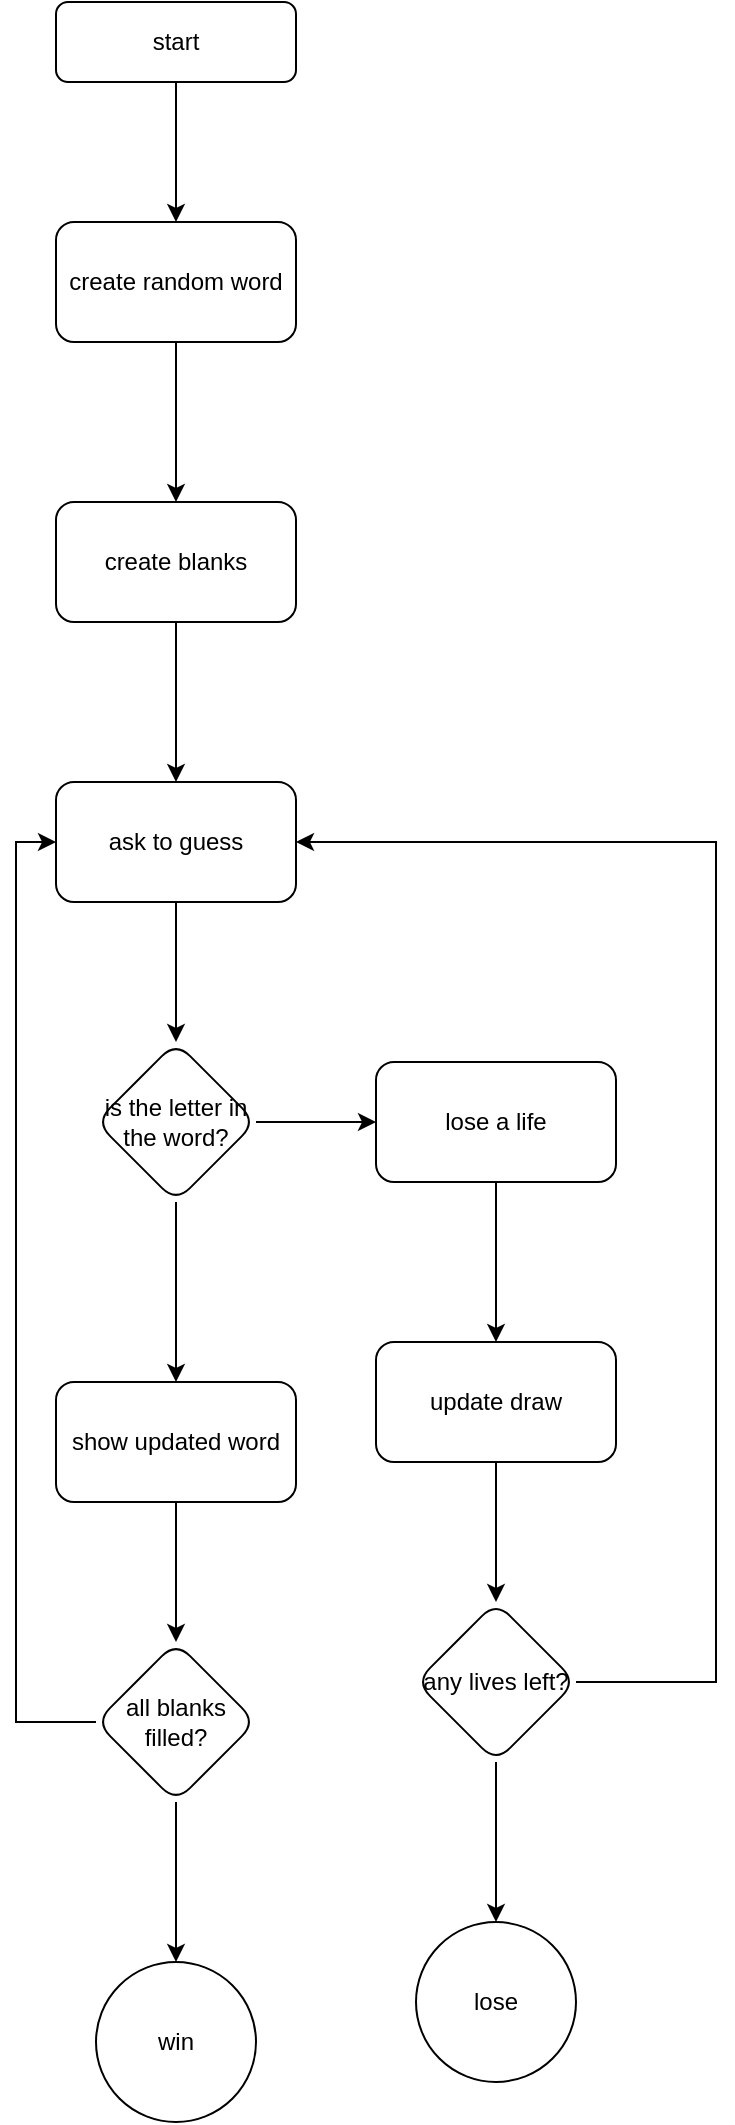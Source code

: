 <mxfile version="21.1.2" type="github">
  <diagram id="C5RBs43oDa-KdzZeNtuy" name="Page-1">
    <mxGraphModel dx="1302" dy="806" grid="1" gridSize="10" guides="1" tooltips="1" connect="1" arrows="1" fold="1" page="1" pageScale="1" pageWidth="827" pageHeight="1169" math="0" shadow="0">
      <root>
        <mxCell id="WIyWlLk6GJQsqaUBKTNV-0" />
        <mxCell id="WIyWlLk6GJQsqaUBKTNV-1" parent="WIyWlLk6GJQsqaUBKTNV-0" />
        <mxCell id="9skgTRs1tlo_IJmvRlsf-2" value="" style="edgeStyle=orthogonalEdgeStyle;rounded=0;orthogonalLoop=1;jettySize=auto;html=1;" parent="WIyWlLk6GJQsqaUBKTNV-1" source="WIyWlLk6GJQsqaUBKTNV-3" target="9skgTRs1tlo_IJmvRlsf-1" edge="1">
          <mxGeometry relative="1" as="geometry" />
        </mxCell>
        <mxCell id="WIyWlLk6GJQsqaUBKTNV-3" value="start" style="rounded=1;whiteSpace=wrap;html=1;fontSize=12;glass=0;strokeWidth=1;shadow=0;" parent="WIyWlLk6GJQsqaUBKTNV-1" vertex="1">
          <mxGeometry x="160" y="80" width="120" height="40" as="geometry" />
        </mxCell>
        <mxCell id="9skgTRs1tlo_IJmvRlsf-4" value="" style="edgeStyle=orthogonalEdgeStyle;rounded=0;orthogonalLoop=1;jettySize=auto;html=1;" parent="WIyWlLk6GJQsqaUBKTNV-1" source="9skgTRs1tlo_IJmvRlsf-1" target="9skgTRs1tlo_IJmvRlsf-3" edge="1">
          <mxGeometry relative="1" as="geometry" />
        </mxCell>
        <mxCell id="9skgTRs1tlo_IJmvRlsf-1" value="create random word" style="whiteSpace=wrap;html=1;rounded=1;glass=0;strokeWidth=1;shadow=0;" parent="WIyWlLk6GJQsqaUBKTNV-1" vertex="1">
          <mxGeometry x="160" y="190" width="120" height="60" as="geometry" />
        </mxCell>
        <mxCell id="9skgTRs1tlo_IJmvRlsf-6" value="" style="edgeStyle=orthogonalEdgeStyle;rounded=0;orthogonalLoop=1;jettySize=auto;html=1;" parent="WIyWlLk6GJQsqaUBKTNV-1" source="9skgTRs1tlo_IJmvRlsf-3" target="9skgTRs1tlo_IJmvRlsf-5" edge="1">
          <mxGeometry relative="1" as="geometry" />
        </mxCell>
        <mxCell id="9skgTRs1tlo_IJmvRlsf-3" value="create blanks" style="whiteSpace=wrap;html=1;rounded=1;glass=0;strokeWidth=1;shadow=0;" parent="WIyWlLk6GJQsqaUBKTNV-1" vertex="1">
          <mxGeometry x="160" y="330" width="120" height="60" as="geometry" />
        </mxCell>
        <mxCell id="9skgTRs1tlo_IJmvRlsf-8" value="" style="edgeStyle=orthogonalEdgeStyle;rounded=0;orthogonalLoop=1;jettySize=auto;html=1;" parent="WIyWlLk6GJQsqaUBKTNV-1" source="9skgTRs1tlo_IJmvRlsf-5" target="9skgTRs1tlo_IJmvRlsf-7" edge="1">
          <mxGeometry relative="1" as="geometry" />
        </mxCell>
        <mxCell id="9skgTRs1tlo_IJmvRlsf-5" value="ask to guess" style="whiteSpace=wrap;html=1;rounded=1;glass=0;strokeWidth=1;shadow=0;" parent="WIyWlLk6GJQsqaUBKTNV-1" vertex="1">
          <mxGeometry x="160" y="470" width="120" height="60" as="geometry" />
        </mxCell>
        <mxCell id="9skgTRs1tlo_IJmvRlsf-10" value="" style="edgeStyle=orthogonalEdgeStyle;rounded=0;orthogonalLoop=1;jettySize=auto;html=1;" parent="WIyWlLk6GJQsqaUBKTNV-1" source="9skgTRs1tlo_IJmvRlsf-7" target="9skgTRs1tlo_IJmvRlsf-9" edge="1">
          <mxGeometry relative="1" as="geometry" />
        </mxCell>
        <mxCell id="9skgTRs1tlo_IJmvRlsf-16" value="" style="edgeStyle=orthogonalEdgeStyle;rounded=0;orthogonalLoop=1;jettySize=auto;html=1;" parent="WIyWlLk6GJQsqaUBKTNV-1" source="9skgTRs1tlo_IJmvRlsf-7" target="9skgTRs1tlo_IJmvRlsf-15" edge="1">
          <mxGeometry relative="1" as="geometry" />
        </mxCell>
        <mxCell id="9skgTRs1tlo_IJmvRlsf-7" value="is the letter in the word?" style="rhombus;whiteSpace=wrap;html=1;rounded=1;glass=0;strokeWidth=1;shadow=0;" parent="WIyWlLk6GJQsqaUBKTNV-1" vertex="1">
          <mxGeometry x="180" y="600" width="80" height="80" as="geometry" />
        </mxCell>
        <mxCell id="9skgTRs1tlo_IJmvRlsf-12" value="" style="edgeStyle=orthogonalEdgeStyle;rounded=0;orthogonalLoop=1;jettySize=auto;html=1;" parent="WIyWlLk6GJQsqaUBKTNV-1" source="9skgTRs1tlo_IJmvRlsf-9" target="9skgTRs1tlo_IJmvRlsf-11" edge="1">
          <mxGeometry relative="1" as="geometry" />
        </mxCell>
        <mxCell id="9skgTRs1tlo_IJmvRlsf-9" value="show updated word" style="whiteSpace=wrap;html=1;rounded=1;glass=0;strokeWidth=1;shadow=0;" parent="WIyWlLk6GJQsqaUBKTNV-1" vertex="1">
          <mxGeometry x="160" y="770" width="120" height="60" as="geometry" />
        </mxCell>
        <mxCell id="9skgTRs1tlo_IJmvRlsf-14" value="" style="edgeStyle=orthogonalEdgeStyle;rounded=0;orthogonalLoop=1;jettySize=auto;html=1;" parent="WIyWlLk6GJQsqaUBKTNV-1" source="9skgTRs1tlo_IJmvRlsf-11" target="9skgTRs1tlo_IJmvRlsf-13" edge="1">
          <mxGeometry relative="1" as="geometry" />
        </mxCell>
        <mxCell id="9skgTRs1tlo_IJmvRlsf-29" value="" style="edgeStyle=orthogonalEdgeStyle;rounded=0;orthogonalLoop=1;jettySize=auto;html=1;entryX=0;entryY=0.5;entryDx=0;entryDy=0;" parent="WIyWlLk6GJQsqaUBKTNV-1" source="9skgTRs1tlo_IJmvRlsf-11" target="9skgTRs1tlo_IJmvRlsf-5" edge="1">
          <mxGeometry relative="1" as="geometry">
            <Array as="points">
              <mxPoint x="140" y="940" />
              <mxPoint x="140" y="500" />
            </Array>
          </mxGeometry>
        </mxCell>
        <mxCell id="9skgTRs1tlo_IJmvRlsf-11" value="all blanks filled?" style="rhombus;whiteSpace=wrap;html=1;rounded=1;glass=0;strokeWidth=1;shadow=0;" parent="WIyWlLk6GJQsqaUBKTNV-1" vertex="1">
          <mxGeometry x="180" y="900" width="80" height="80" as="geometry" />
        </mxCell>
        <mxCell id="9skgTRs1tlo_IJmvRlsf-13" value="win" style="ellipse;whiteSpace=wrap;html=1;rounded=1;glass=0;strokeWidth=1;shadow=0;" parent="WIyWlLk6GJQsqaUBKTNV-1" vertex="1">
          <mxGeometry x="180" y="1060" width="80" height="80" as="geometry" />
        </mxCell>
        <mxCell id="9skgTRs1tlo_IJmvRlsf-18" value="" style="edgeStyle=orthogonalEdgeStyle;rounded=0;orthogonalLoop=1;jettySize=auto;html=1;" parent="WIyWlLk6GJQsqaUBKTNV-1" source="9skgTRs1tlo_IJmvRlsf-15" target="9skgTRs1tlo_IJmvRlsf-17" edge="1">
          <mxGeometry relative="1" as="geometry" />
        </mxCell>
        <mxCell id="9skgTRs1tlo_IJmvRlsf-15" value="lose a life" style="whiteSpace=wrap;html=1;rounded=1;glass=0;strokeWidth=1;shadow=0;" parent="WIyWlLk6GJQsqaUBKTNV-1" vertex="1">
          <mxGeometry x="320" y="610" width="120" height="60" as="geometry" />
        </mxCell>
        <mxCell id="9skgTRs1tlo_IJmvRlsf-20" value="" style="edgeStyle=orthogonalEdgeStyle;rounded=0;orthogonalLoop=1;jettySize=auto;html=1;" parent="WIyWlLk6GJQsqaUBKTNV-1" source="9skgTRs1tlo_IJmvRlsf-17" target="9skgTRs1tlo_IJmvRlsf-19" edge="1">
          <mxGeometry relative="1" as="geometry" />
        </mxCell>
        <mxCell id="9skgTRs1tlo_IJmvRlsf-17" value="update draw" style="whiteSpace=wrap;html=1;rounded=1;glass=0;strokeWidth=1;shadow=0;" parent="WIyWlLk6GJQsqaUBKTNV-1" vertex="1">
          <mxGeometry x="320" y="750" width="120" height="60" as="geometry" />
        </mxCell>
        <mxCell id="9skgTRs1tlo_IJmvRlsf-22" value="" style="edgeStyle=orthogonalEdgeStyle;rounded=0;orthogonalLoop=1;jettySize=auto;html=1;" parent="WIyWlLk6GJQsqaUBKTNV-1" source="9skgTRs1tlo_IJmvRlsf-19" target="9skgTRs1tlo_IJmvRlsf-21" edge="1">
          <mxGeometry relative="1" as="geometry" />
        </mxCell>
        <mxCell id="9skgTRs1tlo_IJmvRlsf-25" value="" style="edgeStyle=orthogonalEdgeStyle;rounded=0;orthogonalLoop=1;jettySize=auto;html=1;entryX=1;entryY=0.5;entryDx=0;entryDy=0;" parent="WIyWlLk6GJQsqaUBKTNV-1" source="9skgTRs1tlo_IJmvRlsf-19" target="9skgTRs1tlo_IJmvRlsf-5" edge="1">
          <mxGeometry relative="1" as="geometry">
            <Array as="points">
              <mxPoint x="490" y="920" />
              <mxPoint x="490" y="500" />
            </Array>
          </mxGeometry>
        </mxCell>
        <mxCell id="9skgTRs1tlo_IJmvRlsf-19" value="any lives left?" style="rhombus;whiteSpace=wrap;html=1;rounded=1;glass=0;strokeWidth=1;shadow=0;" parent="WIyWlLk6GJQsqaUBKTNV-1" vertex="1">
          <mxGeometry x="340" y="880" width="80" height="80" as="geometry" />
        </mxCell>
        <mxCell id="9skgTRs1tlo_IJmvRlsf-21" value="lose" style="ellipse;whiteSpace=wrap;html=1;rounded=1;glass=0;strokeWidth=1;shadow=0;" parent="WIyWlLk6GJQsqaUBKTNV-1" vertex="1">
          <mxGeometry x="340" y="1040" width="80" height="80" as="geometry" />
        </mxCell>
      </root>
    </mxGraphModel>
  </diagram>
</mxfile>
